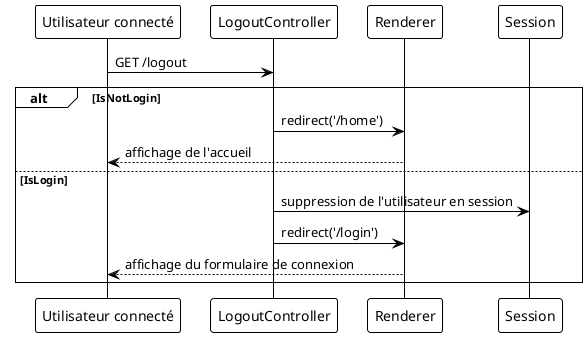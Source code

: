 @startuml

!theme plain

Person as "Utilisateur connecté" -> LogoutController : GET /logout
alt IsNotLogin
LogoutController -> Renderer : redirect('/home')
Renderer --> Person : affichage de l'accueil
else IsLogin
LogoutController -> Session : suppression de l'utilisateur en session
LogoutController -> Renderer : redirect('/login')
Renderer --> Person : affichage du formulaire de connexion
end
@enduml